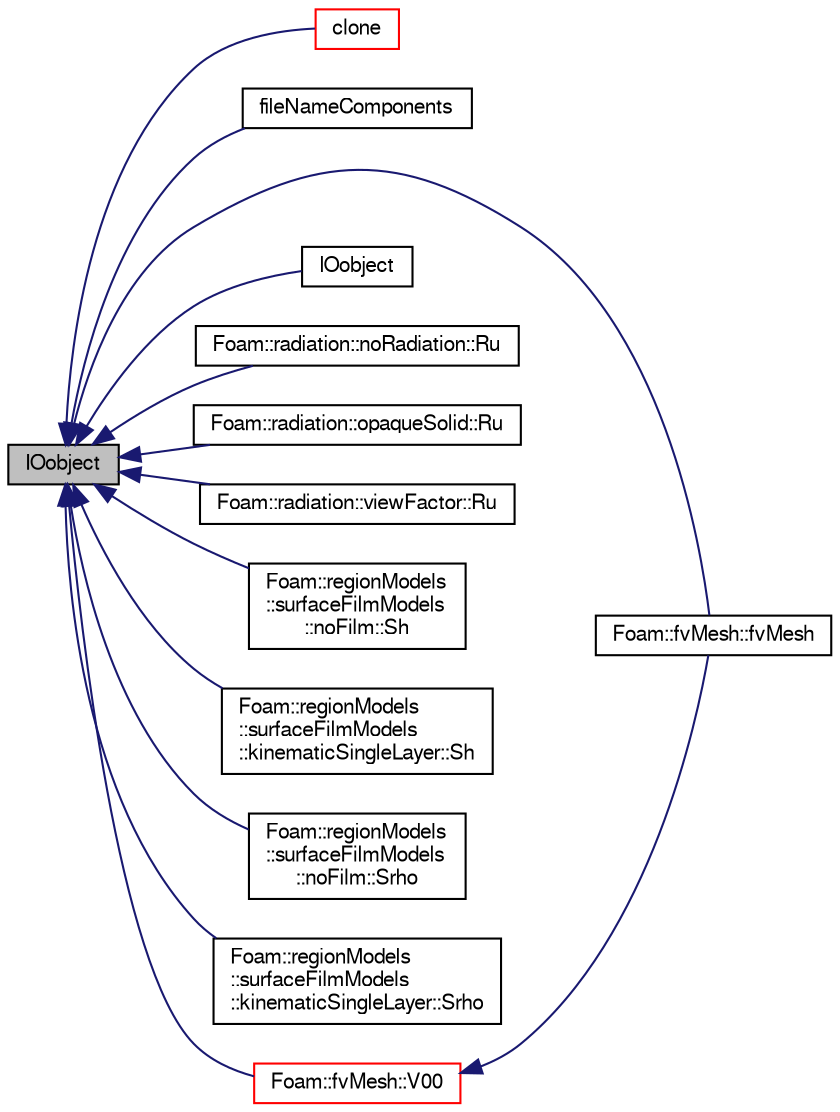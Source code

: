 digraph "IOobject"
{
  bgcolor="transparent";
  edge [fontname="FreeSans",fontsize="10",labelfontname="FreeSans",labelfontsize="10"];
  node [fontname="FreeSans",fontsize="10",shape=record];
  rankdir="LR";
  Node3 [label="IOobject",height=0.2,width=0.4,color="black", fillcolor="grey75", style="filled", fontcolor="black"];
  Node3 -> Node4 [dir="back",color="midnightblue",fontsize="10",style="solid",fontname="FreeSans"];
  Node4 [label="clone",height=0.2,width=0.4,color="red",URL="$a26142.html#a2586aa9ac4b54cdfc2bb9ed7780d4602",tooltip="Clone. "];
  Node3 -> Node141 [dir="back",color="midnightblue",fontsize="10",style="solid",fontname="FreeSans"];
  Node141 [label="fileNameComponents",height=0.2,width=0.4,color="black",URL="$a26142.html#a7d27b76557b60f572ecd7fa620bd3d8e",tooltip="Split path into instance, local, name components. "];
  Node3 -> Node142 [dir="back",color="midnightblue",fontsize="10",style="solid",fontname="FreeSans"];
  Node142 [label="Foam::fvMesh::fvMesh",height=0.2,width=0.4,color="black",URL="$a22766.html#a0c27d0e427e192f6dd4cd0efe7fb3baa",tooltip="Construct from IOobject. "];
  Node3 -> Node143 [dir="back",color="midnightblue",fontsize="10",style="solid",fontname="FreeSans"];
  Node143 [label="IOobject",height=0.2,width=0.4,color="black",URL="$a26142.html#a7fbb9bed2fca635d25ca0397be299849",tooltip="Construct from name, instance, local, registry, io options. "];
  Node3 -> Node144 [dir="back",color="midnightblue",fontsize="10",style="solid",fontname="FreeSans"];
  Node144 [label="Foam::radiation::noRadiation::Ru",height=0.2,width=0.4,color="black",URL="$a30030.html#a28f31f600eaba62963f10050bfff1b08",tooltip="Source term component (constant) "];
  Node3 -> Node145 [dir="back",color="midnightblue",fontsize="10",style="solid",fontname="FreeSans"];
  Node145 [label="Foam::radiation::opaqueSolid::Ru",height=0.2,width=0.4,color="black",URL="$a30034.html#a28f31f600eaba62963f10050bfff1b08",tooltip="Source term component (constant) "];
  Node3 -> Node146 [dir="back",color="midnightblue",fontsize="10",style="solid",fontname="FreeSans"];
  Node146 [label="Foam::radiation::viewFactor::Ru",height=0.2,width=0.4,color="black",URL="$a30046.html#a28f31f600eaba62963f10050bfff1b08",tooltip="Source term component (constant) "];
  Node3 -> Node147 [dir="back",color="midnightblue",fontsize="10",style="solid",fontname="FreeSans"];
  Node147 [label="Foam::regionModels\l::surfaceFilmModels\l::noFilm::Sh",height=0.2,width=0.4,color="black",URL="$a29046.html#a53ec9c985ece69490045b438d32d5a7b",tooltip="Return enthalpy source - Eulerian phase only. "];
  Node3 -> Node148 [dir="back",color="midnightblue",fontsize="10",style="solid",fontname="FreeSans"];
  Node148 [label="Foam::regionModels\l::surfaceFilmModels\l::kinematicSingleLayer::Sh",height=0.2,width=0.4,color="black",URL="$a29042.html#a53ec9c985ece69490045b438d32d5a7b",tooltip="Return enthalpy source - Eulerian phase only. "];
  Node3 -> Node149 [dir="back",color="midnightblue",fontsize="10",style="solid",fontname="FreeSans"];
  Node149 [label="Foam::regionModels\l::surfaceFilmModels\l::noFilm::Srho",height=0.2,width=0.4,color="black",URL="$a29046.html#a0fd34d9be91b7ae55aec9d00e630b9b6",tooltip="Return total mass source - Eulerian phase only. "];
  Node3 -> Node150 [dir="back",color="midnightblue",fontsize="10",style="solid",fontname="FreeSans"];
  Node150 [label="Foam::regionModels\l::surfaceFilmModels\l::kinematicSingleLayer::Srho",height=0.2,width=0.4,color="black",URL="$a29042.html#a0fd34d9be91b7ae55aec9d00e630b9b6",tooltip="Return total mass source - Eulerian phase only. "];
  Node3 -> Node151 [dir="back",color="midnightblue",fontsize="10",style="solid",fontname="FreeSans"];
  Node151 [label="Foam::fvMesh::V00",height=0.2,width=0.4,color="red",URL="$a22766.html#a237ac2c94482d18470688cd2a0320dc6",tooltip="Return old-old-time cell volumes. "];
  Node151 -> Node142 [dir="back",color="midnightblue",fontsize="10",style="solid",fontname="FreeSans"];
}
